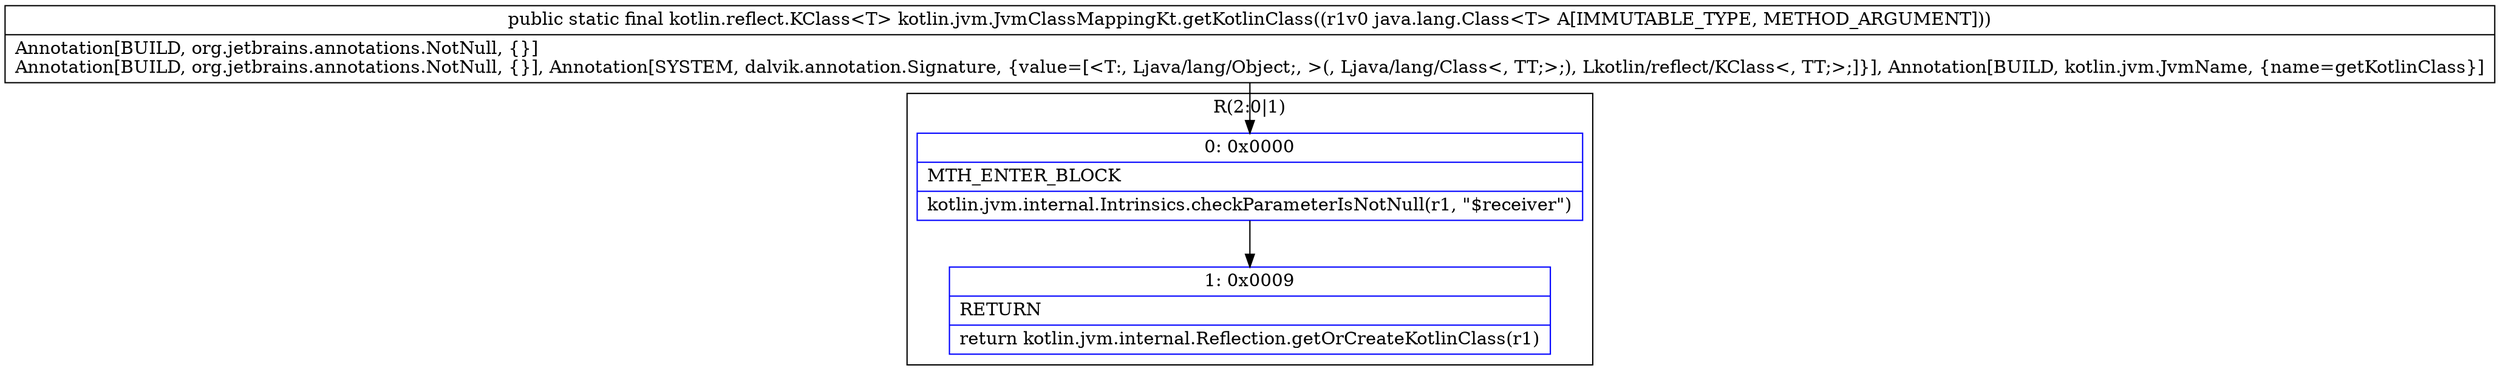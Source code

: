 digraph "CFG forkotlin.jvm.JvmClassMappingKt.getKotlinClass(Ljava\/lang\/Class;)Lkotlin\/reflect\/KClass;" {
subgraph cluster_Region_1547130656 {
label = "R(2:0|1)";
node [shape=record,color=blue];
Node_0 [shape=record,label="{0\:\ 0x0000|MTH_ENTER_BLOCK\l|kotlin.jvm.internal.Intrinsics.checkParameterIsNotNull(r1, \"$receiver\")\l}"];
Node_1 [shape=record,label="{1\:\ 0x0009|RETURN\l|return kotlin.jvm.internal.Reflection.getOrCreateKotlinClass(r1)\l}"];
}
MethodNode[shape=record,label="{public static final kotlin.reflect.KClass\<T\> kotlin.jvm.JvmClassMappingKt.getKotlinClass((r1v0 java.lang.Class\<T\> A[IMMUTABLE_TYPE, METHOD_ARGUMENT]))  | Annotation[BUILD, org.jetbrains.annotations.NotNull, \{\}]\lAnnotation[BUILD, org.jetbrains.annotations.NotNull, \{\}], Annotation[SYSTEM, dalvik.annotation.Signature, \{value=[\<T:, Ljava\/lang\/Object;, \>(, Ljava\/lang\/Class\<, TT;\>;), Lkotlin\/reflect\/KClass\<, TT;\>;]\}], Annotation[BUILD, kotlin.jvm.JvmName, \{name=getKotlinClass\}]\l}"];
MethodNode -> Node_0;
Node_0 -> Node_1;
}

